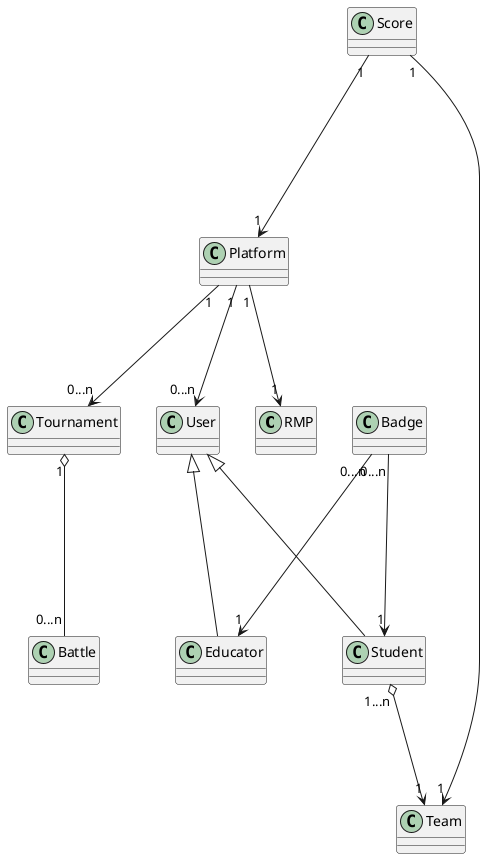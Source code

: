 @startuml

class RMP{

}

class Platform{

}

class User{

}

class Tournament{

}


class Student{

}

class Educator{

}


class Battle{

}


class Score{

}


class Badge{

}


Platform "1" ---> "1" RMP

Platform "1" ---> "0...n" Tournament

Tournament "1" o---- "0...n" Battle

Platform "1" ---> "0...n" User

User <|---- Student

User <|---- Educator

Badge "0...n" ----> "1" Student

Badge "0...n" ----> "1" Educator

Score "1" ----> "1" Team

Score "1" ----> "1" Platform

Student "1...n" o---> "1" Team
@enduml